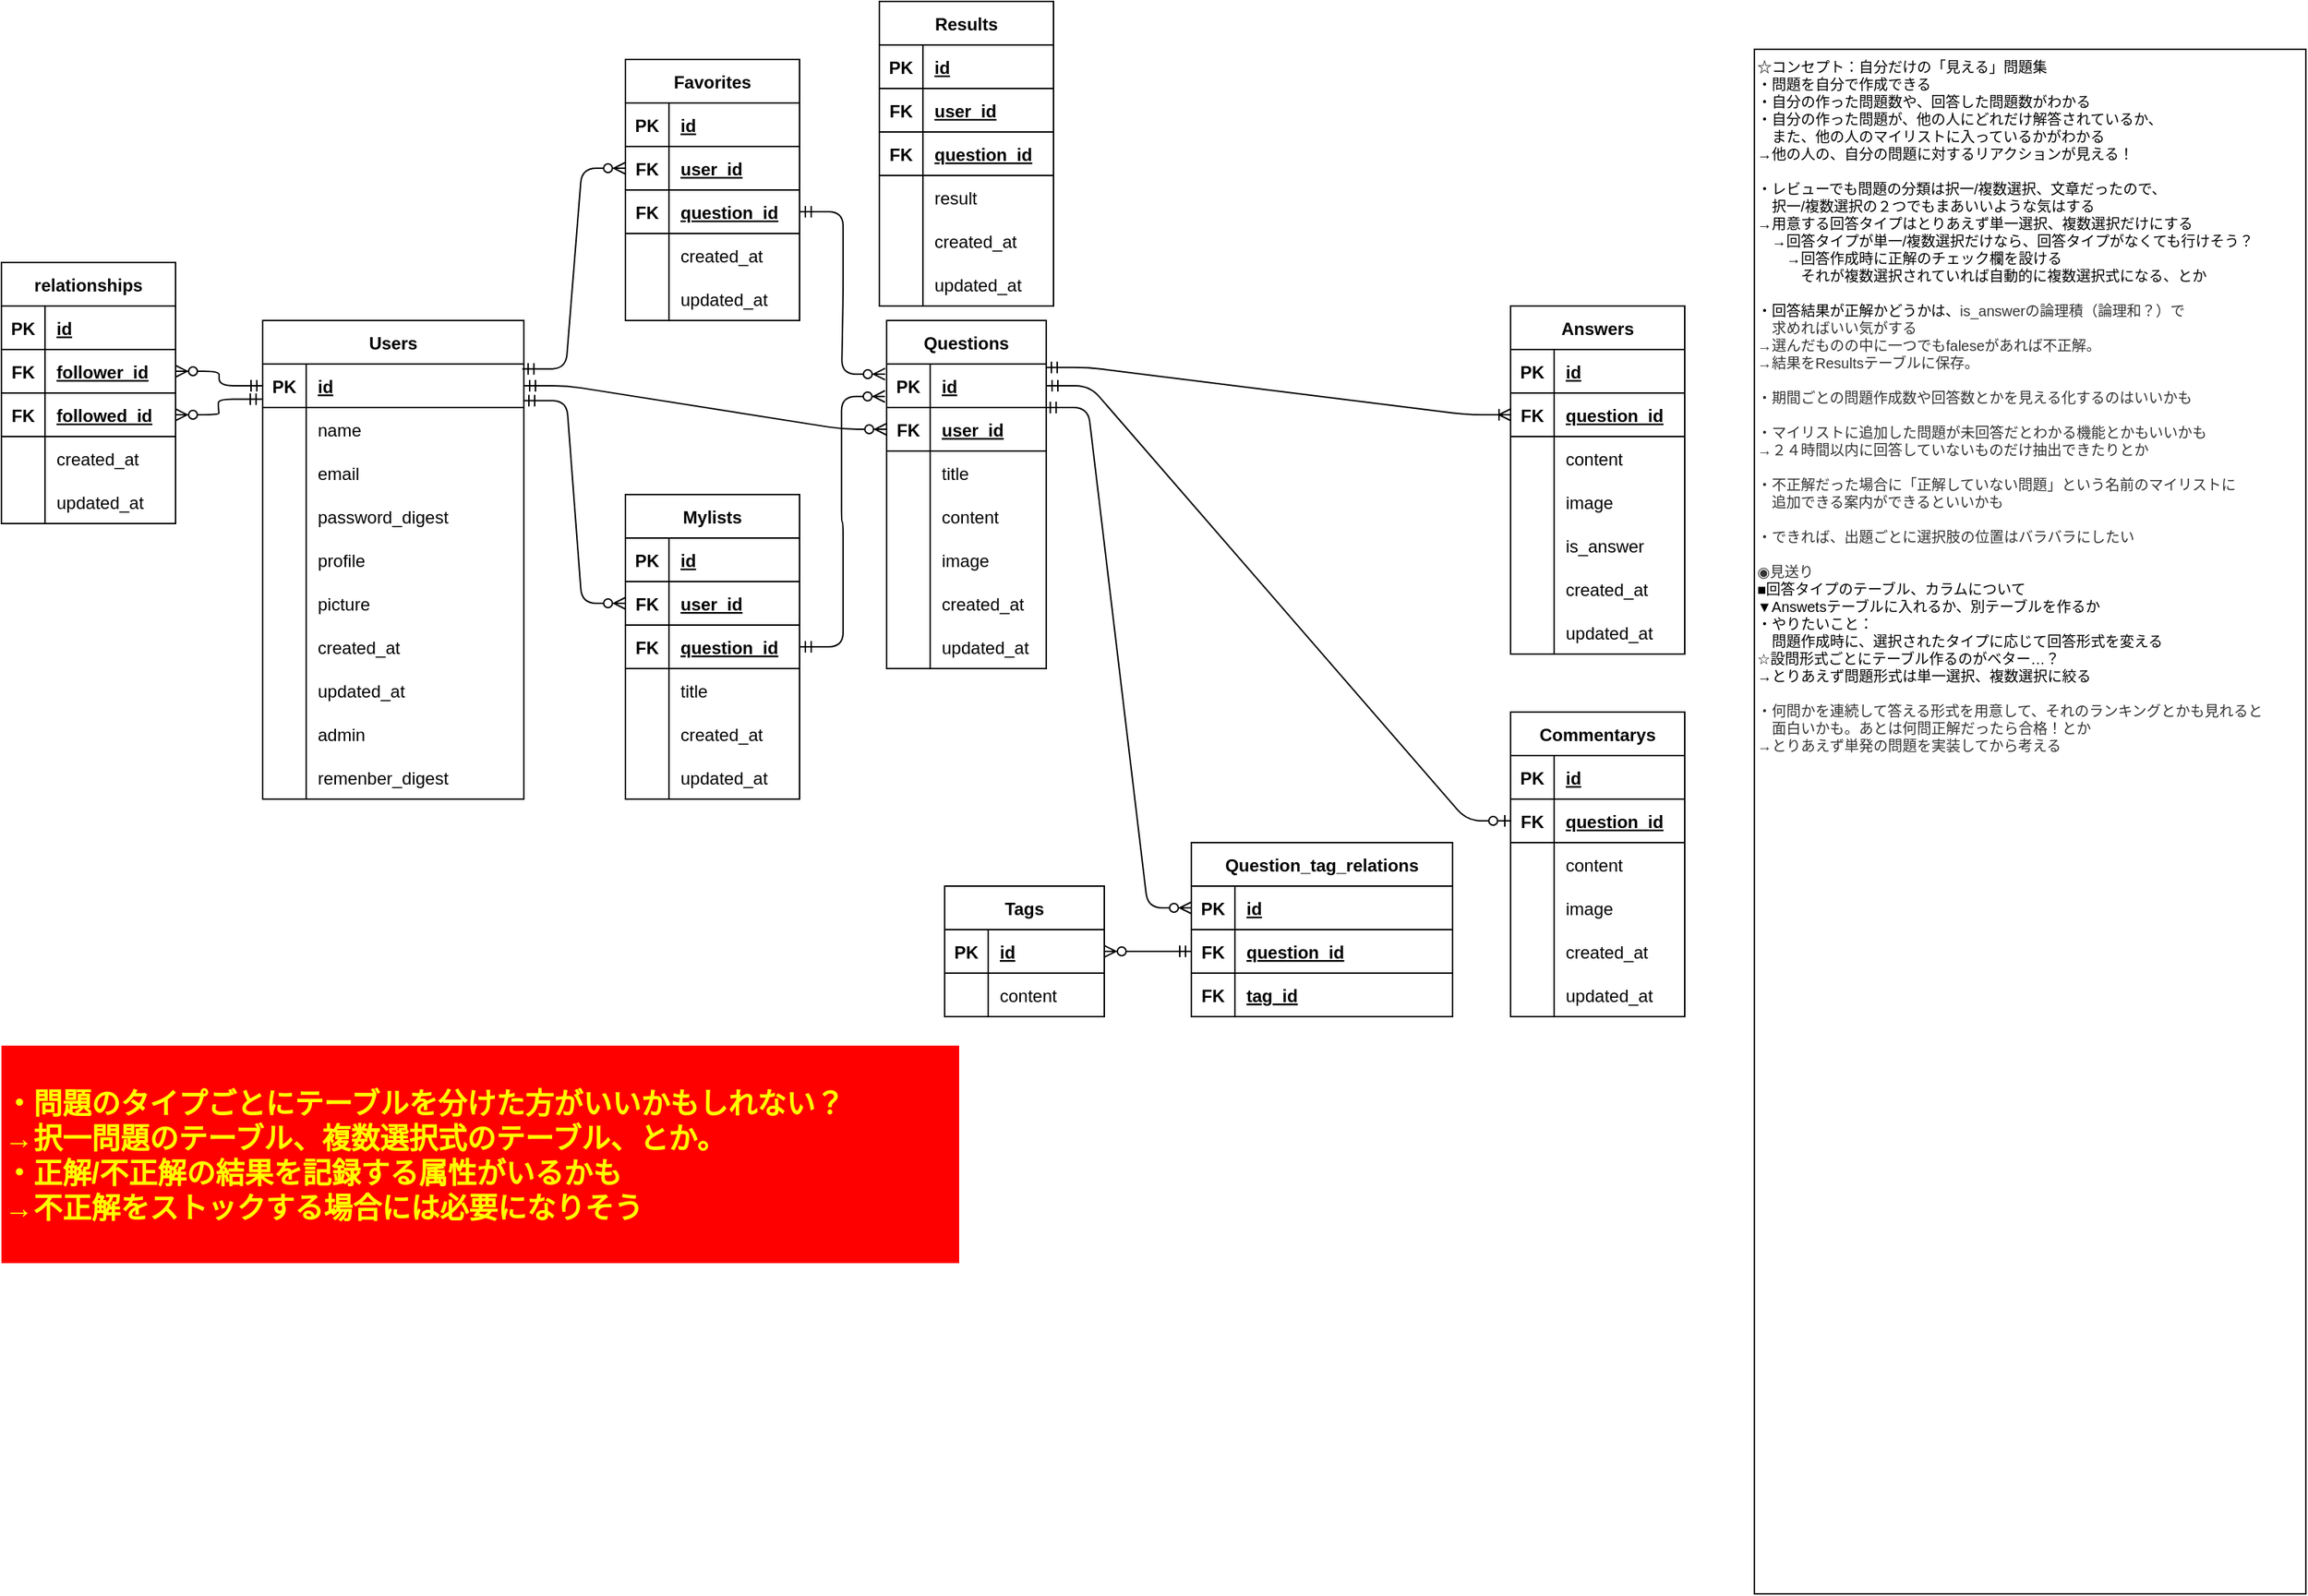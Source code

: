 <mxfile version="14.2.4" type="device"><diagram id="djXFVqB0kr7m06q6iOj5" name="ページ1"><mxGraphModel dx="2155" dy="1185" grid="0" gridSize="10" guides="1" tooltips="1" connect="1" arrows="1" fold="1" page="1" pageScale="1" pageWidth="1654" pageHeight="1169" math="0" shadow="0"><root><mxCell id="0"/><mxCell id="1" parent="0"/><mxCell id="Aizh3IcA27wRzhB5szTt-1" value="Users" style="shape=table;startSize=30;container=1;collapsible=1;childLayout=tableLayout;fixedRows=1;rowLines=0;fontStyle=1;align=center;resizeLast=1;" parent="1" vertex="1"><mxGeometry x="220" y="220" width="180" height="330" as="geometry"/></mxCell><mxCell id="Aizh3IcA27wRzhB5szTt-2" value="" style="shape=partialRectangle;collapsible=0;dropTarget=0;pointerEvents=0;fillColor=none;top=0;left=0;bottom=1;right=0;points=[[0,0.5],[1,0.5]];portConstraint=eastwest;" parent="Aizh3IcA27wRzhB5szTt-1" vertex="1"><mxGeometry y="30" width="180" height="30" as="geometry"/></mxCell><mxCell id="Aizh3IcA27wRzhB5szTt-3" value="PK" style="shape=partialRectangle;connectable=0;fillColor=none;top=0;left=0;bottom=0;right=0;fontStyle=1;overflow=hidden;" parent="Aizh3IcA27wRzhB5szTt-2" vertex="1"><mxGeometry width="30" height="30" as="geometry"/></mxCell><mxCell id="Aizh3IcA27wRzhB5szTt-4" value="id" style="shape=partialRectangle;connectable=0;fillColor=none;top=0;left=0;bottom=0;right=0;align=left;spacingLeft=6;fontStyle=5;overflow=hidden;" parent="Aizh3IcA27wRzhB5szTt-2" vertex="1"><mxGeometry x="30" width="150" height="30" as="geometry"/></mxCell><mxCell id="Aizh3IcA27wRzhB5szTt-5" value="" style="shape=partialRectangle;collapsible=0;dropTarget=0;pointerEvents=0;fillColor=none;top=0;left=0;bottom=0;right=0;points=[[0,0.5],[1,0.5]];portConstraint=eastwest;" parent="Aizh3IcA27wRzhB5szTt-1" vertex="1"><mxGeometry y="60" width="180" height="30" as="geometry"/></mxCell><mxCell id="Aizh3IcA27wRzhB5szTt-6" value="" style="shape=partialRectangle;connectable=0;fillColor=none;top=0;left=0;bottom=0;right=0;editable=1;overflow=hidden;" parent="Aizh3IcA27wRzhB5szTt-5" vertex="1"><mxGeometry width="30" height="30" as="geometry"/></mxCell><mxCell id="Aizh3IcA27wRzhB5szTt-7" value="name" style="shape=partialRectangle;connectable=0;fillColor=none;top=0;left=0;bottom=0;right=0;align=left;spacingLeft=6;overflow=hidden;" parent="Aizh3IcA27wRzhB5szTt-5" vertex="1"><mxGeometry x="30" width="150" height="30" as="geometry"/></mxCell><mxCell id="Aizh3IcA27wRzhB5szTt-8" value="" style="shape=partialRectangle;collapsible=0;dropTarget=0;pointerEvents=0;fillColor=none;top=0;left=0;bottom=0;right=0;points=[[0,0.5],[1,0.5]];portConstraint=eastwest;" parent="Aizh3IcA27wRzhB5szTt-1" vertex="1"><mxGeometry y="90" width="180" height="30" as="geometry"/></mxCell><mxCell id="Aizh3IcA27wRzhB5szTt-9" value="" style="shape=partialRectangle;connectable=0;fillColor=none;top=0;left=0;bottom=0;right=0;editable=1;overflow=hidden;" parent="Aizh3IcA27wRzhB5szTt-8" vertex="1"><mxGeometry width="30" height="30" as="geometry"/></mxCell><mxCell id="Aizh3IcA27wRzhB5szTt-10" value="email" style="shape=partialRectangle;connectable=0;fillColor=none;top=0;left=0;bottom=0;right=0;align=left;spacingLeft=6;overflow=hidden;" parent="Aizh3IcA27wRzhB5szTt-8" vertex="1"><mxGeometry x="30" width="150" height="30" as="geometry"/></mxCell><mxCell id="Aizh3IcA27wRzhB5szTt-11" value="" style="shape=partialRectangle;collapsible=0;dropTarget=0;pointerEvents=0;fillColor=none;top=0;left=0;bottom=0;right=0;points=[[0,0.5],[1,0.5]];portConstraint=eastwest;" parent="Aizh3IcA27wRzhB5szTt-1" vertex="1"><mxGeometry y="120" width="180" height="30" as="geometry"/></mxCell><mxCell id="Aizh3IcA27wRzhB5szTt-12" value="" style="shape=partialRectangle;connectable=0;fillColor=none;top=0;left=0;bottom=0;right=0;editable=1;overflow=hidden;" parent="Aizh3IcA27wRzhB5szTt-11" vertex="1"><mxGeometry width="30" height="30" as="geometry"/></mxCell><mxCell id="Aizh3IcA27wRzhB5szTt-13" value="password_digest" style="shape=partialRectangle;connectable=0;fillColor=none;top=0;left=0;bottom=0;right=0;align=left;spacingLeft=6;overflow=hidden;" parent="Aizh3IcA27wRzhB5szTt-11" vertex="1"><mxGeometry x="30" width="150" height="30" as="geometry"/></mxCell><mxCell id="Aizh3IcA27wRzhB5szTt-17" value="" style="shape=partialRectangle;collapsible=0;dropTarget=0;pointerEvents=0;fillColor=none;top=0;left=0;bottom=0;right=0;points=[[0,0.5],[1,0.5]];portConstraint=eastwest;" parent="Aizh3IcA27wRzhB5szTt-1" vertex="1"><mxGeometry y="150" width="180" height="30" as="geometry"/></mxCell><mxCell id="Aizh3IcA27wRzhB5szTt-18" value="" style="shape=partialRectangle;connectable=0;fillColor=none;top=0;left=0;bottom=0;right=0;editable=1;overflow=hidden;" parent="Aizh3IcA27wRzhB5szTt-17" vertex="1"><mxGeometry width="30" height="30" as="geometry"/></mxCell><mxCell id="Aizh3IcA27wRzhB5szTt-19" value="profile" style="shape=partialRectangle;connectable=0;fillColor=none;top=0;left=0;bottom=0;right=0;align=left;spacingLeft=6;overflow=hidden;" parent="Aizh3IcA27wRzhB5szTt-17" vertex="1"><mxGeometry x="30" width="150" height="30" as="geometry"/></mxCell><mxCell id="Aizh3IcA27wRzhB5szTt-20" value="" style="shape=partialRectangle;collapsible=0;dropTarget=0;pointerEvents=0;fillColor=none;top=0;left=0;bottom=0;right=0;points=[[0,0.5],[1,0.5]];portConstraint=eastwest;" parent="Aizh3IcA27wRzhB5szTt-1" vertex="1"><mxGeometry y="180" width="180" height="30" as="geometry"/></mxCell><mxCell id="Aizh3IcA27wRzhB5szTt-21" value="" style="shape=partialRectangle;connectable=0;fillColor=none;top=0;left=0;bottom=0;right=0;editable=1;overflow=hidden;" parent="Aizh3IcA27wRzhB5szTt-20" vertex="1"><mxGeometry width="30" height="30" as="geometry"/></mxCell><mxCell id="Aizh3IcA27wRzhB5szTt-22" value="picture" style="shape=partialRectangle;connectable=0;fillColor=none;top=0;left=0;bottom=0;right=0;align=left;spacingLeft=6;overflow=hidden;" parent="Aizh3IcA27wRzhB5szTt-20" vertex="1"><mxGeometry x="30" width="150" height="30" as="geometry"/></mxCell><mxCell id="Aizh3IcA27wRzhB5szTt-23" value="" style="shape=partialRectangle;collapsible=0;dropTarget=0;pointerEvents=0;fillColor=none;top=0;left=0;bottom=0;right=0;points=[[0,0.5],[1,0.5]];portConstraint=eastwest;" parent="Aizh3IcA27wRzhB5szTt-1" vertex="1"><mxGeometry y="210" width="180" height="30" as="geometry"/></mxCell><mxCell id="Aizh3IcA27wRzhB5szTt-24" value="" style="shape=partialRectangle;connectable=0;fillColor=none;top=0;left=0;bottom=0;right=0;editable=1;overflow=hidden;" parent="Aizh3IcA27wRzhB5szTt-23" vertex="1"><mxGeometry width="30" height="30" as="geometry"/></mxCell><mxCell id="Aizh3IcA27wRzhB5szTt-25" value="created_at" style="shape=partialRectangle;connectable=0;fillColor=none;top=0;left=0;bottom=0;right=0;align=left;spacingLeft=6;overflow=hidden;" parent="Aizh3IcA27wRzhB5szTt-23" vertex="1"><mxGeometry x="30" width="150" height="30" as="geometry"/></mxCell><mxCell id="Aizh3IcA27wRzhB5szTt-26" value="" style="shape=partialRectangle;collapsible=0;dropTarget=0;pointerEvents=0;fillColor=none;top=0;left=0;bottom=0;right=0;points=[[0,0.5],[1,0.5]];portConstraint=eastwest;" parent="Aizh3IcA27wRzhB5szTt-1" vertex="1"><mxGeometry y="240" width="180" height="30" as="geometry"/></mxCell><mxCell id="Aizh3IcA27wRzhB5szTt-27" value="" style="shape=partialRectangle;connectable=0;fillColor=none;top=0;left=0;bottom=0;right=0;editable=1;overflow=hidden;" parent="Aizh3IcA27wRzhB5szTt-26" vertex="1"><mxGeometry width="30" height="30" as="geometry"/></mxCell><mxCell id="Aizh3IcA27wRzhB5szTt-28" value="updated_at" style="shape=partialRectangle;connectable=0;fillColor=none;top=0;left=0;bottom=0;right=0;align=left;spacingLeft=6;overflow=hidden;" parent="Aizh3IcA27wRzhB5szTt-26" vertex="1"><mxGeometry x="30" width="150" height="30" as="geometry"/></mxCell><mxCell id="Aizh3IcA27wRzhB5szTt-283" value="" style="shape=partialRectangle;collapsible=0;dropTarget=0;pointerEvents=0;fillColor=none;top=0;left=0;bottom=0;right=0;points=[[0,0.5],[1,0.5]];portConstraint=eastwest;" parent="Aizh3IcA27wRzhB5szTt-1" vertex="1"><mxGeometry y="270" width="180" height="30" as="geometry"/></mxCell><mxCell id="Aizh3IcA27wRzhB5szTt-284" value="" style="shape=partialRectangle;connectable=0;fillColor=none;top=0;left=0;bottom=0;right=0;editable=1;overflow=hidden;" parent="Aizh3IcA27wRzhB5szTt-283" vertex="1"><mxGeometry width="30" height="30" as="geometry"/></mxCell><mxCell id="Aizh3IcA27wRzhB5szTt-285" value="admin" style="shape=partialRectangle;connectable=0;fillColor=none;top=0;left=0;bottom=0;right=0;align=left;spacingLeft=6;overflow=hidden;" parent="Aizh3IcA27wRzhB5szTt-283" vertex="1"><mxGeometry x="30" width="150" height="30" as="geometry"/></mxCell><mxCell id="Aizh3IcA27wRzhB5szTt-286" value="" style="shape=partialRectangle;collapsible=0;dropTarget=0;pointerEvents=0;fillColor=none;top=0;left=0;bottom=0;right=0;points=[[0,0.5],[1,0.5]];portConstraint=eastwest;" parent="Aizh3IcA27wRzhB5szTt-1" vertex="1"><mxGeometry y="300" width="180" height="30" as="geometry"/></mxCell><mxCell id="Aizh3IcA27wRzhB5szTt-287" value="" style="shape=partialRectangle;connectable=0;fillColor=none;top=0;left=0;bottom=0;right=0;editable=1;overflow=hidden;" parent="Aizh3IcA27wRzhB5szTt-286" vertex="1"><mxGeometry width="30" height="30" as="geometry"/></mxCell><mxCell id="Aizh3IcA27wRzhB5szTt-288" value="remenber_digest" style="shape=partialRectangle;connectable=0;fillColor=none;top=0;left=0;bottom=0;right=0;align=left;spacingLeft=6;overflow=hidden;" parent="Aizh3IcA27wRzhB5szTt-286" vertex="1"><mxGeometry x="30" width="150" height="30" as="geometry"/></mxCell><mxCell id="Aizh3IcA27wRzhB5szTt-29" value="Questions" style="shape=table;startSize=30;container=1;collapsible=1;childLayout=tableLayout;fixedRows=1;rowLines=0;fontStyle=1;align=center;resizeLast=1;" parent="1" vertex="1"><mxGeometry x="650" y="220" width="110" height="240" as="geometry"/></mxCell><mxCell id="Aizh3IcA27wRzhB5szTt-30" value="" style="shape=partialRectangle;collapsible=0;dropTarget=0;pointerEvents=0;fillColor=none;top=0;left=0;bottom=1;right=0;points=[[0,0.5],[1,0.5]];portConstraint=eastwest;" parent="Aizh3IcA27wRzhB5szTt-29" vertex="1"><mxGeometry y="30" width="110" height="30" as="geometry"/></mxCell><mxCell id="Aizh3IcA27wRzhB5szTt-31" value="PK" style="shape=partialRectangle;connectable=0;fillColor=none;top=0;left=0;bottom=0;right=0;fontStyle=1;overflow=hidden;" parent="Aizh3IcA27wRzhB5szTt-30" vertex="1"><mxGeometry width="30" height="30" as="geometry"/></mxCell><mxCell id="Aizh3IcA27wRzhB5szTt-32" value="id" style="shape=partialRectangle;connectable=0;fillColor=none;top=0;left=0;bottom=0;right=0;align=left;spacingLeft=6;fontStyle=5;overflow=hidden;" parent="Aizh3IcA27wRzhB5szTt-30" vertex="1"><mxGeometry x="30" width="80" height="30" as="geometry"/></mxCell><mxCell id="Aizh3IcA27wRzhB5szTt-60" value="" style="shape=partialRectangle;collapsible=0;dropTarget=0;pointerEvents=0;fillColor=none;top=0;left=0;bottom=1;right=0;points=[[0,0.5],[1,0.5]];portConstraint=eastwest;" parent="Aizh3IcA27wRzhB5szTt-29" vertex="1"><mxGeometry y="60" width="110" height="30" as="geometry"/></mxCell><mxCell id="Aizh3IcA27wRzhB5szTt-61" value="FK" style="shape=partialRectangle;connectable=0;fillColor=none;top=0;left=0;bottom=0;right=0;fontStyle=1;overflow=hidden;" parent="Aizh3IcA27wRzhB5szTt-60" vertex="1"><mxGeometry width="30" height="30" as="geometry"/></mxCell><mxCell id="Aizh3IcA27wRzhB5szTt-62" value="user_id" style="shape=partialRectangle;connectable=0;fillColor=none;top=0;left=0;bottom=0;right=0;align=left;spacingLeft=6;fontStyle=5;overflow=hidden;" parent="Aizh3IcA27wRzhB5szTt-60" vertex="1"><mxGeometry x="30" width="80" height="30" as="geometry"/></mxCell><mxCell id="Aizh3IcA27wRzhB5szTt-33" value="" style="shape=partialRectangle;collapsible=0;dropTarget=0;pointerEvents=0;fillColor=none;top=0;left=0;bottom=0;right=0;points=[[0,0.5],[1,0.5]];portConstraint=eastwest;" parent="Aizh3IcA27wRzhB5szTt-29" vertex="1"><mxGeometry y="90" width="110" height="30" as="geometry"/></mxCell><mxCell id="Aizh3IcA27wRzhB5szTt-34" value="" style="shape=partialRectangle;connectable=0;fillColor=none;top=0;left=0;bottom=0;right=0;editable=1;overflow=hidden;" parent="Aizh3IcA27wRzhB5szTt-33" vertex="1"><mxGeometry width="30" height="30" as="geometry"/></mxCell><mxCell id="Aizh3IcA27wRzhB5szTt-35" value="title" style="shape=partialRectangle;connectable=0;fillColor=none;top=0;left=0;bottom=0;right=0;align=left;spacingLeft=6;overflow=hidden;" parent="Aizh3IcA27wRzhB5szTt-33" vertex="1"><mxGeometry x="30" width="80" height="30" as="geometry"/></mxCell><mxCell id="Aizh3IcA27wRzhB5szTt-39" value="" style="shape=partialRectangle;collapsible=0;dropTarget=0;pointerEvents=0;fillColor=none;top=0;left=0;bottom=0;right=0;points=[[0,0.5],[1,0.5]];portConstraint=eastwest;" parent="Aizh3IcA27wRzhB5szTt-29" vertex="1"><mxGeometry y="120" width="110" height="30" as="geometry"/></mxCell><mxCell id="Aizh3IcA27wRzhB5szTt-40" value="" style="shape=partialRectangle;connectable=0;fillColor=none;top=0;left=0;bottom=0;right=0;editable=1;overflow=hidden;" parent="Aizh3IcA27wRzhB5szTt-39" vertex="1"><mxGeometry width="30" height="30" as="geometry"/></mxCell><mxCell id="Aizh3IcA27wRzhB5szTt-41" value="content" style="shape=partialRectangle;connectable=0;fillColor=none;top=0;left=0;bottom=0;right=0;align=left;spacingLeft=6;overflow=hidden;" parent="Aizh3IcA27wRzhB5szTt-39" vertex="1"><mxGeometry x="30" width="80" height="30" as="geometry"/></mxCell><mxCell id="Aizh3IcA27wRzhB5szTt-48" value="" style="shape=partialRectangle;collapsible=0;dropTarget=0;pointerEvents=0;fillColor=none;top=0;left=0;bottom=0;right=0;points=[[0,0.5],[1,0.5]];portConstraint=eastwest;" parent="Aizh3IcA27wRzhB5szTt-29" vertex="1"><mxGeometry y="150" width="110" height="30" as="geometry"/></mxCell><mxCell id="Aizh3IcA27wRzhB5szTt-49" value="" style="shape=partialRectangle;connectable=0;fillColor=none;top=0;left=0;bottom=0;right=0;editable=1;overflow=hidden;" parent="Aizh3IcA27wRzhB5szTt-48" vertex="1"><mxGeometry width="30" height="30" as="geometry"/></mxCell><mxCell id="Aizh3IcA27wRzhB5szTt-50" value="image" style="shape=partialRectangle;connectable=0;fillColor=none;top=0;left=0;bottom=0;right=0;align=left;spacingLeft=6;overflow=hidden;" parent="Aizh3IcA27wRzhB5szTt-48" vertex="1"><mxGeometry x="30" width="80" height="30" as="geometry"/></mxCell><mxCell id="Aizh3IcA27wRzhB5szTt-51" value="" style="shape=partialRectangle;collapsible=0;dropTarget=0;pointerEvents=0;fillColor=none;top=0;left=0;bottom=0;right=0;points=[[0,0.5],[1,0.5]];portConstraint=eastwest;" parent="Aizh3IcA27wRzhB5szTt-29" vertex="1"><mxGeometry y="180" width="110" height="30" as="geometry"/></mxCell><mxCell id="Aizh3IcA27wRzhB5szTt-52" value="" style="shape=partialRectangle;connectable=0;fillColor=none;top=0;left=0;bottom=0;right=0;editable=1;overflow=hidden;" parent="Aizh3IcA27wRzhB5szTt-51" vertex="1"><mxGeometry width="30" height="30" as="geometry"/></mxCell><mxCell id="Aizh3IcA27wRzhB5szTt-53" value="created_at" style="shape=partialRectangle;connectable=0;fillColor=none;top=0;left=0;bottom=0;right=0;align=left;spacingLeft=6;overflow=hidden;" parent="Aizh3IcA27wRzhB5szTt-51" vertex="1"><mxGeometry x="30" width="80" height="30" as="geometry"/></mxCell><mxCell id="Aizh3IcA27wRzhB5szTt-54" value="" style="shape=partialRectangle;collapsible=0;dropTarget=0;pointerEvents=0;fillColor=none;top=0;left=0;bottom=0;right=0;points=[[0,0.5],[1,0.5]];portConstraint=eastwest;" parent="Aizh3IcA27wRzhB5szTt-29" vertex="1"><mxGeometry y="210" width="110" height="30" as="geometry"/></mxCell><mxCell id="Aizh3IcA27wRzhB5szTt-55" value="" style="shape=partialRectangle;connectable=0;fillColor=none;top=0;left=0;bottom=0;right=0;editable=1;overflow=hidden;" parent="Aizh3IcA27wRzhB5szTt-54" vertex="1"><mxGeometry width="30" height="30" as="geometry"/></mxCell><mxCell id="Aizh3IcA27wRzhB5szTt-56" value="updated_at" style="shape=partialRectangle;connectable=0;fillColor=none;top=0;left=0;bottom=0;right=0;align=left;spacingLeft=6;overflow=hidden;" parent="Aizh3IcA27wRzhB5szTt-54" vertex="1"><mxGeometry x="30" width="80" height="30" as="geometry"/></mxCell><mxCell id="Aizh3IcA27wRzhB5szTt-63" value="Answers" style="shape=table;startSize=30;container=1;collapsible=1;childLayout=tableLayout;fixedRows=1;rowLines=0;fontStyle=1;align=center;resizeLast=1;" parent="1" vertex="1"><mxGeometry x="1080" y="210" width="120" height="240" as="geometry"/></mxCell><mxCell id="Aizh3IcA27wRzhB5szTt-64" value="" style="shape=partialRectangle;collapsible=0;dropTarget=0;pointerEvents=0;fillColor=none;top=0;left=0;bottom=1;right=0;points=[[0,0.5],[1,0.5]];portConstraint=eastwest;" parent="Aizh3IcA27wRzhB5szTt-63" vertex="1"><mxGeometry y="30" width="120" height="30" as="geometry"/></mxCell><mxCell id="Aizh3IcA27wRzhB5szTt-65" value="PK" style="shape=partialRectangle;connectable=0;fillColor=none;top=0;left=0;bottom=0;right=0;fontStyle=1;overflow=hidden;" parent="Aizh3IcA27wRzhB5szTt-64" vertex="1"><mxGeometry width="30" height="30" as="geometry"/></mxCell><mxCell id="Aizh3IcA27wRzhB5szTt-66" value="id" style="shape=partialRectangle;connectable=0;fillColor=none;top=0;left=0;bottom=0;right=0;align=left;spacingLeft=6;fontStyle=5;overflow=hidden;" parent="Aizh3IcA27wRzhB5szTt-64" vertex="1"><mxGeometry x="30" width="90" height="30" as="geometry"/></mxCell><mxCell id="Aizh3IcA27wRzhB5szTt-91" value="" style="shape=partialRectangle;collapsible=0;dropTarget=0;pointerEvents=0;fillColor=none;top=0;left=0;bottom=1;right=0;points=[[0,0.5],[1,0.5]];portConstraint=eastwest;" parent="Aizh3IcA27wRzhB5szTt-63" vertex="1"><mxGeometry y="60" width="120" height="30" as="geometry"/></mxCell><mxCell id="Aizh3IcA27wRzhB5szTt-92" value="FK" style="shape=partialRectangle;connectable=0;fillColor=none;top=0;left=0;bottom=0;right=0;fontStyle=1;overflow=hidden;" parent="Aizh3IcA27wRzhB5szTt-91" vertex="1"><mxGeometry width="30" height="30" as="geometry"/></mxCell><mxCell id="Aizh3IcA27wRzhB5szTt-93" value="question_id" style="shape=partialRectangle;connectable=0;fillColor=none;top=0;left=0;bottom=0;right=0;align=left;spacingLeft=6;fontStyle=5;overflow=hidden;" parent="Aizh3IcA27wRzhB5szTt-91" vertex="1"><mxGeometry x="30" width="90" height="30" as="geometry"/></mxCell><mxCell id="Aizh3IcA27wRzhB5szTt-76" value="" style="shape=partialRectangle;collapsible=0;dropTarget=0;pointerEvents=0;fillColor=none;top=0;left=0;bottom=0;right=0;points=[[0,0.5],[1,0.5]];portConstraint=eastwest;" parent="Aizh3IcA27wRzhB5szTt-63" vertex="1"><mxGeometry y="90" width="120" height="30" as="geometry"/></mxCell><mxCell id="Aizh3IcA27wRzhB5szTt-77" value="" style="shape=partialRectangle;connectable=0;fillColor=none;top=0;left=0;bottom=0;right=0;editable=1;overflow=hidden;" parent="Aizh3IcA27wRzhB5szTt-76" vertex="1"><mxGeometry width="30" height="30" as="geometry"/></mxCell><mxCell id="Aizh3IcA27wRzhB5szTt-78" value="content" style="shape=partialRectangle;connectable=0;fillColor=none;top=0;left=0;bottom=0;right=0;align=left;spacingLeft=6;overflow=hidden;" parent="Aizh3IcA27wRzhB5szTt-76" vertex="1"><mxGeometry x="30" width="90" height="30" as="geometry"/></mxCell><mxCell id="Aizh3IcA27wRzhB5szTt-79" value="" style="shape=partialRectangle;collapsible=0;dropTarget=0;pointerEvents=0;fillColor=none;top=0;left=0;bottom=0;right=0;points=[[0,0.5],[1,0.5]];portConstraint=eastwest;" parent="Aizh3IcA27wRzhB5szTt-63" vertex="1"><mxGeometry y="120" width="120" height="30" as="geometry"/></mxCell><mxCell id="Aizh3IcA27wRzhB5szTt-80" value="" style="shape=partialRectangle;connectable=0;fillColor=none;top=0;left=0;bottom=0;right=0;editable=1;overflow=hidden;" parent="Aizh3IcA27wRzhB5szTt-79" vertex="1"><mxGeometry width="30" height="30" as="geometry"/></mxCell><mxCell id="Aizh3IcA27wRzhB5szTt-81" value="image" style="shape=partialRectangle;connectable=0;fillColor=none;top=0;left=0;bottom=0;right=0;align=left;spacingLeft=6;overflow=hidden;" parent="Aizh3IcA27wRzhB5szTt-79" vertex="1"><mxGeometry x="30" width="90" height="30" as="geometry"/></mxCell><mxCell id="Aizh3IcA27wRzhB5szTt-202" value="" style="shape=partialRectangle;collapsible=0;dropTarget=0;pointerEvents=0;fillColor=none;top=0;left=0;bottom=0;right=0;points=[[0,0.5],[1,0.5]];portConstraint=eastwest;" parent="Aizh3IcA27wRzhB5szTt-63" vertex="1"><mxGeometry y="150" width="120" height="30" as="geometry"/></mxCell><mxCell id="Aizh3IcA27wRzhB5szTt-203" value="" style="shape=partialRectangle;connectable=0;fillColor=none;top=0;left=0;bottom=0;right=0;editable=1;overflow=hidden;" parent="Aizh3IcA27wRzhB5szTt-202" vertex="1"><mxGeometry width="30" height="30" as="geometry"/></mxCell><mxCell id="Aizh3IcA27wRzhB5szTt-204" value="is_answer" style="shape=partialRectangle;connectable=0;fillColor=none;top=0;left=0;bottom=0;right=0;align=left;spacingLeft=6;overflow=hidden;" parent="Aizh3IcA27wRzhB5szTt-202" vertex="1"><mxGeometry x="30" width="90" height="30" as="geometry"/></mxCell><mxCell id="Aizh3IcA27wRzhB5szTt-82" value="" style="shape=partialRectangle;collapsible=0;dropTarget=0;pointerEvents=0;fillColor=none;top=0;left=0;bottom=0;right=0;points=[[0,0.5],[1,0.5]];portConstraint=eastwest;" parent="Aizh3IcA27wRzhB5szTt-63" vertex="1"><mxGeometry y="180" width="120" height="30" as="geometry"/></mxCell><mxCell id="Aizh3IcA27wRzhB5szTt-83" value="" style="shape=partialRectangle;connectable=0;fillColor=none;top=0;left=0;bottom=0;right=0;editable=1;overflow=hidden;" parent="Aizh3IcA27wRzhB5szTt-82" vertex="1"><mxGeometry width="30" height="30" as="geometry"/></mxCell><mxCell id="Aizh3IcA27wRzhB5szTt-84" value="created_at" style="shape=partialRectangle;connectable=0;fillColor=none;top=0;left=0;bottom=0;right=0;align=left;spacingLeft=6;overflow=hidden;" parent="Aizh3IcA27wRzhB5szTt-82" vertex="1"><mxGeometry x="30" width="90" height="30" as="geometry"/></mxCell><mxCell id="Aizh3IcA27wRzhB5szTt-85" value="" style="shape=partialRectangle;collapsible=0;dropTarget=0;pointerEvents=0;fillColor=none;top=0;left=0;bottom=0;right=0;points=[[0,0.5],[1,0.5]];portConstraint=eastwest;" parent="Aizh3IcA27wRzhB5szTt-63" vertex="1"><mxGeometry y="210" width="120" height="30" as="geometry"/></mxCell><mxCell id="Aizh3IcA27wRzhB5szTt-86" value="" style="shape=partialRectangle;connectable=0;fillColor=none;top=0;left=0;bottom=0;right=0;editable=1;overflow=hidden;" parent="Aizh3IcA27wRzhB5szTt-85" vertex="1"><mxGeometry width="30" height="30" as="geometry"/></mxCell><mxCell id="Aizh3IcA27wRzhB5szTt-87" value="updated_at" style="shape=partialRectangle;connectable=0;fillColor=none;top=0;left=0;bottom=0;right=0;align=left;spacingLeft=6;overflow=hidden;" parent="Aizh3IcA27wRzhB5szTt-85" vertex="1"><mxGeometry x="30" width="90" height="30" as="geometry"/></mxCell><mxCell id="Aizh3IcA27wRzhB5szTt-94" value="Commentarys" style="shape=table;startSize=30;container=1;collapsible=1;childLayout=tableLayout;fixedRows=1;rowLines=0;fontStyle=1;align=center;resizeLast=1;" parent="1" vertex="1"><mxGeometry x="1080" y="490" width="120" height="210" as="geometry"/></mxCell><mxCell id="Aizh3IcA27wRzhB5szTt-95" value="" style="shape=partialRectangle;collapsible=0;dropTarget=0;pointerEvents=0;fillColor=none;top=0;left=0;bottom=1;right=0;points=[[0,0.5],[1,0.5]];portConstraint=eastwest;" parent="Aizh3IcA27wRzhB5szTt-94" vertex="1"><mxGeometry y="30" width="120" height="30" as="geometry"/></mxCell><mxCell id="Aizh3IcA27wRzhB5szTt-96" value="PK" style="shape=partialRectangle;connectable=0;fillColor=none;top=0;left=0;bottom=0;right=0;fontStyle=1;overflow=hidden;" parent="Aizh3IcA27wRzhB5szTt-95" vertex="1"><mxGeometry width="30" height="30" as="geometry"/></mxCell><mxCell id="Aizh3IcA27wRzhB5szTt-97" value="id" style="shape=partialRectangle;connectable=0;fillColor=none;top=0;left=0;bottom=0;right=0;align=left;spacingLeft=6;fontStyle=5;overflow=hidden;" parent="Aizh3IcA27wRzhB5szTt-95" vertex="1"><mxGeometry x="30" width="90" height="30" as="geometry"/></mxCell><mxCell id="Aizh3IcA27wRzhB5szTt-101" value="" style="shape=partialRectangle;collapsible=0;dropTarget=0;pointerEvents=0;fillColor=none;top=0;left=0;bottom=1;right=0;points=[[0,0.5],[1,0.5]];portConstraint=eastwest;" parent="Aizh3IcA27wRzhB5szTt-94" vertex="1"><mxGeometry y="60" width="120" height="30" as="geometry"/></mxCell><mxCell id="Aizh3IcA27wRzhB5szTt-102" value="FK" style="shape=partialRectangle;connectable=0;fillColor=none;top=0;left=0;bottom=0;right=0;fontStyle=1;overflow=hidden;" parent="Aizh3IcA27wRzhB5szTt-101" vertex="1"><mxGeometry width="30" height="30" as="geometry"/></mxCell><mxCell id="Aizh3IcA27wRzhB5szTt-103" value="question_id" style="shape=partialRectangle;connectable=0;fillColor=none;top=0;left=0;bottom=0;right=0;align=left;spacingLeft=6;fontStyle=5;overflow=hidden;" parent="Aizh3IcA27wRzhB5szTt-101" vertex="1"><mxGeometry x="30" width="90" height="30" as="geometry"/></mxCell><mxCell id="Aizh3IcA27wRzhB5szTt-104" value="" style="shape=partialRectangle;collapsible=0;dropTarget=0;pointerEvents=0;fillColor=none;top=0;left=0;bottom=0;right=0;points=[[0,0.5],[1,0.5]];portConstraint=eastwest;" parent="Aizh3IcA27wRzhB5szTt-94" vertex="1"><mxGeometry y="90" width="120" height="30" as="geometry"/></mxCell><mxCell id="Aizh3IcA27wRzhB5szTt-105" value="" style="shape=partialRectangle;connectable=0;fillColor=none;top=0;left=0;bottom=0;right=0;editable=1;overflow=hidden;" parent="Aizh3IcA27wRzhB5szTt-104" vertex="1"><mxGeometry width="30" height="30" as="geometry"/></mxCell><mxCell id="Aizh3IcA27wRzhB5szTt-106" value="content" style="shape=partialRectangle;connectable=0;fillColor=none;top=0;left=0;bottom=0;right=0;align=left;spacingLeft=6;overflow=hidden;" parent="Aizh3IcA27wRzhB5szTt-104" vertex="1"><mxGeometry x="30" width="90" height="30" as="geometry"/></mxCell><mxCell id="Aizh3IcA27wRzhB5szTt-107" value="" style="shape=partialRectangle;collapsible=0;dropTarget=0;pointerEvents=0;fillColor=none;top=0;left=0;bottom=0;right=0;points=[[0,0.5],[1,0.5]];portConstraint=eastwest;" parent="Aizh3IcA27wRzhB5szTt-94" vertex="1"><mxGeometry y="120" width="120" height="30" as="geometry"/></mxCell><mxCell id="Aizh3IcA27wRzhB5szTt-108" value="" style="shape=partialRectangle;connectable=0;fillColor=none;top=0;left=0;bottom=0;right=0;editable=1;overflow=hidden;" parent="Aizh3IcA27wRzhB5szTt-107" vertex="1"><mxGeometry width="30" height="30" as="geometry"/></mxCell><mxCell id="Aizh3IcA27wRzhB5szTt-109" value="image" style="shape=partialRectangle;connectable=0;fillColor=none;top=0;left=0;bottom=0;right=0;align=left;spacingLeft=6;overflow=hidden;" parent="Aizh3IcA27wRzhB5szTt-107" vertex="1"><mxGeometry x="30" width="90" height="30" as="geometry"/></mxCell><mxCell id="Aizh3IcA27wRzhB5szTt-110" value="" style="shape=partialRectangle;collapsible=0;dropTarget=0;pointerEvents=0;fillColor=none;top=0;left=0;bottom=0;right=0;points=[[0,0.5],[1,0.5]];portConstraint=eastwest;" parent="Aizh3IcA27wRzhB5szTt-94" vertex="1"><mxGeometry y="150" width="120" height="30" as="geometry"/></mxCell><mxCell id="Aizh3IcA27wRzhB5szTt-111" value="" style="shape=partialRectangle;connectable=0;fillColor=none;top=0;left=0;bottom=0;right=0;editable=1;overflow=hidden;" parent="Aizh3IcA27wRzhB5szTt-110" vertex="1"><mxGeometry width="30" height="30" as="geometry"/></mxCell><mxCell id="Aizh3IcA27wRzhB5szTt-112" value="created_at" style="shape=partialRectangle;connectable=0;fillColor=none;top=0;left=0;bottom=0;right=0;align=left;spacingLeft=6;overflow=hidden;" parent="Aizh3IcA27wRzhB5szTt-110" vertex="1"><mxGeometry x="30" width="90" height="30" as="geometry"/></mxCell><mxCell id="Aizh3IcA27wRzhB5szTt-113" value="" style="shape=partialRectangle;collapsible=0;dropTarget=0;pointerEvents=0;fillColor=none;top=0;left=0;bottom=0;right=0;points=[[0,0.5],[1,0.5]];portConstraint=eastwest;" parent="Aizh3IcA27wRzhB5szTt-94" vertex="1"><mxGeometry y="180" width="120" height="30" as="geometry"/></mxCell><mxCell id="Aizh3IcA27wRzhB5szTt-114" value="" style="shape=partialRectangle;connectable=0;fillColor=none;top=0;left=0;bottom=0;right=0;editable=1;overflow=hidden;" parent="Aizh3IcA27wRzhB5szTt-113" vertex="1"><mxGeometry width="30" height="30" as="geometry"/></mxCell><mxCell id="Aizh3IcA27wRzhB5szTt-115" value="updated_at" style="shape=partialRectangle;connectable=0;fillColor=none;top=0;left=0;bottom=0;right=0;align=left;spacingLeft=6;overflow=hidden;" parent="Aizh3IcA27wRzhB5szTt-113" vertex="1"><mxGeometry x="30" width="90" height="30" as="geometry"/></mxCell><mxCell id="Aizh3IcA27wRzhB5szTt-116" value="Mylists" style="shape=table;startSize=30;container=1;collapsible=1;childLayout=tableLayout;fixedRows=1;rowLines=0;fontStyle=1;align=center;resizeLast=1;" parent="1" vertex="1"><mxGeometry x="470" y="340" width="120" height="210" as="geometry"/></mxCell><mxCell id="Aizh3IcA27wRzhB5szTt-117" value="" style="shape=partialRectangle;collapsible=0;dropTarget=0;pointerEvents=0;fillColor=none;top=0;left=0;bottom=1;right=0;points=[[0,0.5],[1,0.5]];portConstraint=eastwest;" parent="Aizh3IcA27wRzhB5szTt-116" vertex="1"><mxGeometry y="30" width="120" height="30" as="geometry"/></mxCell><mxCell id="Aizh3IcA27wRzhB5szTt-118" value="PK" style="shape=partialRectangle;connectable=0;fillColor=none;top=0;left=0;bottom=0;right=0;fontStyle=1;overflow=hidden;" parent="Aizh3IcA27wRzhB5szTt-117" vertex="1"><mxGeometry width="30" height="30" as="geometry"/></mxCell><mxCell id="Aizh3IcA27wRzhB5szTt-119" value="id" style="shape=partialRectangle;connectable=0;fillColor=none;top=0;left=0;bottom=0;right=0;align=left;spacingLeft=6;fontStyle=5;overflow=hidden;" parent="Aizh3IcA27wRzhB5szTt-117" vertex="1"><mxGeometry x="30" width="90" height="30" as="geometry"/></mxCell><mxCell id="Aizh3IcA27wRzhB5szTt-120" value="" style="shape=partialRectangle;collapsible=0;dropTarget=0;pointerEvents=0;fillColor=none;top=0;left=0;bottom=1;right=0;points=[[0,0.5],[1,0.5]];portConstraint=eastwest;" parent="Aizh3IcA27wRzhB5szTt-116" vertex="1"><mxGeometry y="60" width="120" height="30" as="geometry"/></mxCell><mxCell id="Aizh3IcA27wRzhB5szTt-121" value="FK" style="shape=partialRectangle;connectable=0;fillColor=none;top=0;left=0;bottom=0;right=0;fontStyle=1;overflow=hidden;" parent="Aizh3IcA27wRzhB5szTt-120" vertex="1"><mxGeometry width="30" height="30" as="geometry"/></mxCell><mxCell id="Aizh3IcA27wRzhB5szTt-122" value="user_id" style="shape=partialRectangle;connectable=0;fillColor=none;top=0;left=0;bottom=0;right=0;align=left;spacingLeft=6;fontStyle=5;overflow=hidden;" parent="Aizh3IcA27wRzhB5szTt-120" vertex="1"><mxGeometry x="30" width="90" height="30" as="geometry"/></mxCell><mxCell id="Aizh3IcA27wRzhB5szTt-123" value="" style="shape=partialRectangle;collapsible=0;dropTarget=0;pointerEvents=0;fillColor=none;top=0;left=0;bottom=1;right=0;points=[[0,0.5],[1,0.5]];portConstraint=eastwest;" parent="Aizh3IcA27wRzhB5szTt-116" vertex="1"><mxGeometry y="90" width="120" height="30" as="geometry"/></mxCell><mxCell id="Aizh3IcA27wRzhB5szTt-124" value="FK" style="shape=partialRectangle;connectable=0;fillColor=none;top=0;left=0;bottom=0;right=0;fontStyle=1;overflow=hidden;" parent="Aizh3IcA27wRzhB5szTt-123" vertex="1"><mxGeometry width="30" height="30" as="geometry"/></mxCell><mxCell id="Aizh3IcA27wRzhB5szTt-125" value="question_id" style="shape=partialRectangle;connectable=0;fillColor=none;top=0;left=0;bottom=0;right=0;align=left;spacingLeft=6;fontStyle=5;overflow=hidden;" parent="Aizh3IcA27wRzhB5szTt-123" vertex="1"><mxGeometry x="30" width="90" height="30" as="geometry"/></mxCell><mxCell id="Aizh3IcA27wRzhB5szTt-132" value="" style="shape=partialRectangle;collapsible=0;dropTarget=0;pointerEvents=0;fillColor=none;top=0;left=0;bottom=0;right=0;points=[[0,0.5],[1,0.5]];portConstraint=eastwest;" parent="Aizh3IcA27wRzhB5szTt-116" vertex="1"><mxGeometry y="120" width="120" height="30" as="geometry"/></mxCell><mxCell id="Aizh3IcA27wRzhB5szTt-133" value="" style="shape=partialRectangle;connectable=0;fillColor=none;top=0;left=0;bottom=0;right=0;editable=1;overflow=hidden;" parent="Aizh3IcA27wRzhB5szTt-132" vertex="1"><mxGeometry width="30" height="30" as="geometry"/></mxCell><mxCell id="Aizh3IcA27wRzhB5szTt-134" value="title" style="shape=partialRectangle;connectable=0;fillColor=none;top=0;left=0;bottom=0;right=0;align=left;spacingLeft=6;overflow=hidden;" parent="Aizh3IcA27wRzhB5szTt-132" vertex="1"><mxGeometry x="30" width="90" height="30" as="geometry"/></mxCell><mxCell id="Aizh3IcA27wRzhB5szTt-135" value="" style="shape=partialRectangle;collapsible=0;dropTarget=0;pointerEvents=0;fillColor=none;top=0;left=0;bottom=0;right=0;points=[[0,0.5],[1,0.5]];portConstraint=eastwest;" parent="Aizh3IcA27wRzhB5szTt-116" vertex="1"><mxGeometry y="150" width="120" height="30" as="geometry"/></mxCell><mxCell id="Aizh3IcA27wRzhB5szTt-136" value="" style="shape=partialRectangle;connectable=0;fillColor=none;top=0;left=0;bottom=0;right=0;editable=1;overflow=hidden;" parent="Aizh3IcA27wRzhB5szTt-135" vertex="1"><mxGeometry width="30" height="30" as="geometry"/></mxCell><mxCell id="Aizh3IcA27wRzhB5szTt-137" value="created_at" style="shape=partialRectangle;connectable=0;fillColor=none;top=0;left=0;bottom=0;right=0;align=left;spacingLeft=6;overflow=hidden;" parent="Aizh3IcA27wRzhB5szTt-135" vertex="1"><mxGeometry x="30" width="90" height="30" as="geometry"/></mxCell><mxCell id="Aizh3IcA27wRzhB5szTt-250" value="" style="shape=partialRectangle;collapsible=0;dropTarget=0;pointerEvents=0;fillColor=none;top=0;left=0;bottom=0;right=0;points=[[0,0.5],[1,0.5]];portConstraint=eastwest;" parent="Aizh3IcA27wRzhB5szTt-116" vertex="1"><mxGeometry y="180" width="120" height="30" as="geometry"/></mxCell><mxCell id="Aizh3IcA27wRzhB5szTt-251" value="" style="shape=partialRectangle;connectable=0;fillColor=none;top=0;left=0;bottom=0;right=0;editable=1;overflow=hidden;" parent="Aizh3IcA27wRzhB5szTt-250" vertex="1"><mxGeometry width="30" height="30" as="geometry"/></mxCell><mxCell id="Aizh3IcA27wRzhB5szTt-252" value="updated_at" style="shape=partialRectangle;connectable=0;fillColor=none;top=0;left=0;bottom=0;right=0;align=left;spacingLeft=6;overflow=hidden;" parent="Aizh3IcA27wRzhB5szTt-250" vertex="1"><mxGeometry x="30" width="90" height="30" as="geometry"/></mxCell><mxCell id="Aizh3IcA27wRzhB5szTt-138" value="Tags" style="shape=table;startSize=30;container=1;collapsible=1;childLayout=tableLayout;fixedRows=1;rowLines=0;fontStyle=1;align=center;resizeLast=1;" parent="1" vertex="1"><mxGeometry x="690" y="610" width="110" height="90" as="geometry"/></mxCell><mxCell id="Aizh3IcA27wRzhB5szTt-139" value="" style="shape=partialRectangle;collapsible=0;dropTarget=0;pointerEvents=0;fillColor=none;top=0;left=0;bottom=1;right=0;points=[[0,0.5],[1,0.5]];portConstraint=eastwest;" parent="Aizh3IcA27wRzhB5szTt-138" vertex="1"><mxGeometry y="30" width="110" height="30" as="geometry"/></mxCell><mxCell id="Aizh3IcA27wRzhB5szTt-140" value="PK" style="shape=partialRectangle;connectable=0;fillColor=none;top=0;left=0;bottom=0;right=0;fontStyle=1;overflow=hidden;" parent="Aizh3IcA27wRzhB5szTt-139" vertex="1"><mxGeometry width="30" height="30" as="geometry"/></mxCell><mxCell id="Aizh3IcA27wRzhB5szTt-141" value="id" style="shape=partialRectangle;connectable=0;fillColor=none;top=0;left=0;bottom=0;right=0;align=left;spacingLeft=6;fontStyle=5;overflow=hidden;" parent="Aizh3IcA27wRzhB5szTt-139" vertex="1"><mxGeometry x="30" width="80" height="30" as="geometry"/></mxCell><mxCell id="Aizh3IcA27wRzhB5szTt-142" value="" style="shape=partialRectangle;collapsible=0;dropTarget=0;pointerEvents=0;fillColor=none;top=0;left=0;bottom=0;right=0;points=[[0,0.5],[1,0.5]];portConstraint=eastwest;" parent="Aizh3IcA27wRzhB5szTt-138" vertex="1"><mxGeometry y="60" width="110" height="30" as="geometry"/></mxCell><mxCell id="Aizh3IcA27wRzhB5szTt-143" value="" style="shape=partialRectangle;connectable=0;fillColor=none;top=0;left=0;bottom=0;right=0;editable=1;overflow=hidden;" parent="Aizh3IcA27wRzhB5szTt-142" vertex="1"><mxGeometry width="30" height="30" as="geometry"/></mxCell><mxCell id="Aizh3IcA27wRzhB5szTt-144" value="content" style="shape=partialRectangle;connectable=0;fillColor=none;top=0;left=0;bottom=0;right=0;align=left;spacingLeft=6;overflow=hidden;" parent="Aizh3IcA27wRzhB5szTt-142" vertex="1"><mxGeometry x="30" width="80" height="30" as="geometry"/></mxCell><mxCell id="Aizh3IcA27wRzhB5szTt-166" value="Favorites" style="shape=table;startSize=30;container=1;collapsible=1;childLayout=tableLayout;fixedRows=1;rowLines=0;fontStyle=1;align=center;resizeLast=1;" parent="1" vertex="1"><mxGeometry x="470" y="40" width="120" height="180" as="geometry"/></mxCell><mxCell id="Aizh3IcA27wRzhB5szTt-167" value="" style="shape=partialRectangle;collapsible=0;dropTarget=0;pointerEvents=0;fillColor=none;top=0;left=0;bottom=1;right=0;points=[[0,0.5],[1,0.5]];portConstraint=eastwest;" parent="Aizh3IcA27wRzhB5szTt-166" vertex="1"><mxGeometry y="30" width="120" height="30" as="geometry"/></mxCell><mxCell id="Aizh3IcA27wRzhB5szTt-168" value="PK" style="shape=partialRectangle;connectable=0;fillColor=none;top=0;left=0;bottom=0;right=0;fontStyle=1;overflow=hidden;" parent="Aizh3IcA27wRzhB5szTt-167" vertex="1"><mxGeometry width="30" height="30" as="geometry"/></mxCell><mxCell id="Aizh3IcA27wRzhB5szTt-169" value="id" style="shape=partialRectangle;connectable=0;fillColor=none;top=0;left=0;bottom=0;right=0;align=left;spacingLeft=6;fontStyle=5;overflow=hidden;" parent="Aizh3IcA27wRzhB5szTt-167" vertex="1"><mxGeometry x="30" width="90" height="30" as="geometry"/></mxCell><mxCell id="Aizh3IcA27wRzhB5szTt-170" value="" style="shape=partialRectangle;collapsible=0;dropTarget=0;pointerEvents=0;fillColor=none;top=0;left=0;bottom=1;right=0;points=[[0,0.5],[1,0.5]];portConstraint=eastwest;" parent="Aizh3IcA27wRzhB5szTt-166" vertex="1"><mxGeometry y="60" width="120" height="30" as="geometry"/></mxCell><mxCell id="Aizh3IcA27wRzhB5szTt-171" value="FK" style="shape=partialRectangle;connectable=0;fillColor=none;top=0;left=0;bottom=0;right=0;fontStyle=1;overflow=hidden;" parent="Aizh3IcA27wRzhB5szTt-170" vertex="1"><mxGeometry width="30" height="30" as="geometry"/></mxCell><mxCell id="Aizh3IcA27wRzhB5szTt-172" value="user_id" style="shape=partialRectangle;connectable=0;fillColor=none;top=0;left=0;bottom=0;right=0;align=left;spacingLeft=6;fontStyle=5;overflow=hidden;" parent="Aizh3IcA27wRzhB5szTt-170" vertex="1"><mxGeometry x="30" width="90" height="30" as="geometry"/></mxCell><mxCell id="Aizh3IcA27wRzhB5szTt-173" value="" style="shape=partialRectangle;collapsible=0;dropTarget=0;pointerEvents=0;fillColor=none;top=0;left=0;bottom=1;right=0;points=[[0,0.5],[1,0.5]];portConstraint=eastwest;" parent="Aizh3IcA27wRzhB5szTt-166" vertex="1"><mxGeometry y="90" width="120" height="30" as="geometry"/></mxCell><mxCell id="Aizh3IcA27wRzhB5szTt-174" value="FK" style="shape=partialRectangle;connectable=0;fillColor=none;top=0;left=0;bottom=0;right=0;fontStyle=1;overflow=hidden;" parent="Aizh3IcA27wRzhB5szTt-173" vertex="1"><mxGeometry width="30" height="30" as="geometry"/></mxCell><mxCell id="Aizh3IcA27wRzhB5szTt-175" value="question_id" style="shape=partialRectangle;connectable=0;fillColor=none;top=0;left=0;bottom=0;right=0;align=left;spacingLeft=6;fontStyle=5;overflow=hidden;" parent="Aizh3IcA27wRzhB5szTt-173" vertex="1"><mxGeometry x="30" width="90" height="30" as="geometry"/></mxCell><mxCell id="Aizh3IcA27wRzhB5szTt-176" value="" style="shape=partialRectangle;collapsible=0;dropTarget=0;pointerEvents=0;fillColor=none;top=0;left=0;bottom=0;right=0;points=[[0,0.5],[1,0.5]];portConstraint=eastwest;" parent="Aizh3IcA27wRzhB5szTt-166" vertex="1"><mxGeometry y="120" width="120" height="30" as="geometry"/></mxCell><mxCell id="Aizh3IcA27wRzhB5szTt-177" value="" style="shape=partialRectangle;connectable=0;fillColor=none;top=0;left=0;bottom=0;right=0;editable=1;overflow=hidden;" parent="Aizh3IcA27wRzhB5szTt-176" vertex="1"><mxGeometry width="30" height="30" as="geometry"/></mxCell><mxCell id="Aizh3IcA27wRzhB5szTt-178" value="created_at" style="shape=partialRectangle;connectable=0;fillColor=none;top=0;left=0;bottom=0;right=0;align=left;spacingLeft=6;overflow=hidden;" parent="Aizh3IcA27wRzhB5szTt-176" vertex="1"><mxGeometry x="30" width="90" height="30" as="geometry"/></mxCell><mxCell id="Aizh3IcA27wRzhB5szTt-179" value="" style="shape=partialRectangle;collapsible=0;dropTarget=0;pointerEvents=0;fillColor=none;top=0;left=0;bottom=0;right=0;points=[[0,0.5],[1,0.5]];portConstraint=eastwest;" parent="Aizh3IcA27wRzhB5szTt-166" vertex="1"><mxGeometry y="150" width="120" height="30" as="geometry"/></mxCell><mxCell id="Aizh3IcA27wRzhB5szTt-180" value="" style="shape=partialRectangle;connectable=0;fillColor=none;top=0;left=0;bottom=0;right=0;editable=1;overflow=hidden;" parent="Aizh3IcA27wRzhB5szTt-179" vertex="1"><mxGeometry width="30" height="30" as="geometry"/></mxCell><mxCell id="Aizh3IcA27wRzhB5szTt-181" value="updated_at" style="shape=partialRectangle;connectable=0;fillColor=none;top=0;left=0;bottom=0;right=0;align=left;spacingLeft=6;overflow=hidden;" parent="Aizh3IcA27wRzhB5szTt-179" vertex="1"><mxGeometry x="30" width="90" height="30" as="geometry"/></mxCell><mxCell id="Aizh3IcA27wRzhB5szTt-183" value="Question_tag_relations" style="shape=table;startSize=30;container=1;collapsible=1;childLayout=tableLayout;fixedRows=1;rowLines=0;fontStyle=1;align=center;resizeLast=1;" parent="1" vertex="1"><mxGeometry x="860" y="580" width="180" height="120" as="geometry"/></mxCell><mxCell id="Aizh3IcA27wRzhB5szTt-184" value="" style="shape=partialRectangle;collapsible=0;dropTarget=0;pointerEvents=0;fillColor=none;top=0;left=0;bottom=1;right=0;points=[[0,0.5],[1,0.5]];portConstraint=eastwest;" parent="Aizh3IcA27wRzhB5szTt-183" vertex="1"><mxGeometry y="30" width="180" height="30" as="geometry"/></mxCell><mxCell id="Aizh3IcA27wRzhB5szTt-185" value="PK" style="shape=partialRectangle;connectable=0;fillColor=none;top=0;left=0;bottom=0;right=0;fontStyle=1;overflow=hidden;" parent="Aizh3IcA27wRzhB5szTt-184" vertex="1"><mxGeometry width="30" height="30" as="geometry"/></mxCell><mxCell id="Aizh3IcA27wRzhB5szTt-186" value="id" style="shape=partialRectangle;connectable=0;fillColor=none;top=0;left=0;bottom=0;right=0;align=left;spacingLeft=6;fontStyle=5;overflow=hidden;" parent="Aizh3IcA27wRzhB5szTt-184" vertex="1"><mxGeometry x="30" width="150" height="30" as="geometry"/></mxCell><mxCell id="Aizh3IcA27wRzhB5szTt-196" value="" style="shape=partialRectangle;collapsible=0;dropTarget=0;pointerEvents=0;fillColor=none;top=0;left=0;bottom=1;right=0;points=[[0,0.5],[1,0.5]];portConstraint=eastwest;" parent="Aizh3IcA27wRzhB5szTt-183" vertex="1"><mxGeometry y="60" width="180" height="30" as="geometry"/></mxCell><mxCell id="Aizh3IcA27wRzhB5szTt-197" value="FK" style="shape=partialRectangle;connectable=0;fillColor=none;top=0;left=0;bottom=0;right=0;fontStyle=1;overflow=hidden;" parent="Aizh3IcA27wRzhB5szTt-196" vertex="1"><mxGeometry width="30" height="30" as="geometry"/></mxCell><mxCell id="Aizh3IcA27wRzhB5szTt-198" value="question_id" style="shape=partialRectangle;connectable=0;fillColor=none;top=0;left=0;bottom=0;right=0;align=left;spacingLeft=6;fontStyle=5;overflow=hidden;" parent="Aizh3IcA27wRzhB5szTt-196" vertex="1"><mxGeometry x="30" width="150" height="30" as="geometry"/></mxCell><mxCell id="Aizh3IcA27wRzhB5szTt-199" value="" style="shape=partialRectangle;collapsible=0;dropTarget=0;pointerEvents=0;fillColor=none;top=0;left=0;bottom=1;right=0;points=[[0,0.5],[1,0.5]];portConstraint=eastwest;" parent="Aizh3IcA27wRzhB5szTt-183" vertex="1"><mxGeometry y="90" width="180" height="30" as="geometry"/></mxCell><mxCell id="Aizh3IcA27wRzhB5szTt-200" value="FK" style="shape=partialRectangle;connectable=0;fillColor=none;top=0;left=0;bottom=0;right=0;fontStyle=1;overflow=hidden;" parent="Aizh3IcA27wRzhB5szTt-199" vertex="1"><mxGeometry width="30" height="30" as="geometry"/></mxCell><mxCell id="Aizh3IcA27wRzhB5szTt-201" value="tag_id" style="shape=partialRectangle;connectable=0;fillColor=none;top=0;left=0;bottom=0;right=0;align=left;spacingLeft=6;fontStyle=5;overflow=hidden;" parent="Aizh3IcA27wRzhB5szTt-199" vertex="1"><mxGeometry x="30" width="150" height="30" as="geometry"/></mxCell><mxCell id="Aizh3IcA27wRzhB5szTt-244" value="" style="edgeStyle=entityRelationEdgeStyle;fontSize=12;html=1;endArrow=ERzeroToMany;startArrow=ERmandOne;exitX=1;exitY=0.5;exitDx=0;exitDy=0;entryX=0;entryY=0.5;entryDx=0;entryDy=0;" parent="1" source="Aizh3IcA27wRzhB5szTt-2" target="Aizh3IcA27wRzhB5szTt-60" edge="1"><mxGeometry width="100" height="100" relative="1" as="geometry"><mxPoint x="420" y="240" as="sourcePoint"/><mxPoint x="520" y="140" as="targetPoint"/></mxGeometry></mxCell><mxCell id="Aizh3IcA27wRzhB5szTt-245" value="" style="edgeStyle=entityRelationEdgeStyle;fontSize=12;html=1;endArrow=ERoneToMany;startArrow=ERmandOne;entryX=0;entryY=0.5;entryDx=0;entryDy=0;exitX=0.996;exitY=0.08;exitDx=0;exitDy=0;exitPerimeter=0;" parent="1" source="Aizh3IcA27wRzhB5szTt-30" target="Aizh3IcA27wRzhB5szTt-91" edge="1"><mxGeometry width="100" height="100" relative="1" as="geometry"><mxPoint x="840" y="520" as="sourcePoint"/><mxPoint x="720" y="80" as="targetPoint"/></mxGeometry></mxCell><mxCell id="Aizh3IcA27wRzhB5szTt-246" value="" style="edgeStyle=entityRelationEdgeStyle;fontSize=12;html=1;endArrow=ERzeroToOne;startArrow=ERmandOne;entryX=0;entryY=0.5;entryDx=0;entryDy=0;exitX=1;exitY=0.5;exitDx=0;exitDy=0;" parent="1" source="Aizh3IcA27wRzhB5szTt-30" target="Aizh3IcA27wRzhB5szTt-101" edge="1"><mxGeometry width="100" height="100" relative="1" as="geometry"><mxPoint x="864" y="305" as="sourcePoint"/><mxPoint x="520" y="240" as="targetPoint"/></mxGeometry></mxCell><mxCell id="Aizh3IcA27wRzhB5szTt-289" value="relationships" style="shape=table;startSize=30;container=1;collapsible=1;childLayout=tableLayout;fixedRows=1;rowLines=0;fontStyle=1;align=center;resizeLast=1;" parent="1" vertex="1"><mxGeometry x="40" y="180" width="120" height="180" as="geometry"/></mxCell><mxCell id="Aizh3IcA27wRzhB5szTt-290" value="" style="shape=partialRectangle;collapsible=0;dropTarget=0;pointerEvents=0;fillColor=none;top=0;left=0;bottom=1;right=0;points=[[0,0.5],[1,0.5]];portConstraint=eastwest;" parent="Aizh3IcA27wRzhB5szTt-289" vertex="1"><mxGeometry y="30" width="120" height="30" as="geometry"/></mxCell><mxCell id="Aizh3IcA27wRzhB5szTt-291" value="PK" style="shape=partialRectangle;connectable=0;fillColor=none;top=0;left=0;bottom=0;right=0;fontStyle=1;overflow=hidden;" parent="Aizh3IcA27wRzhB5szTt-290" vertex="1"><mxGeometry width="30" height="30" as="geometry"/></mxCell><mxCell id="Aizh3IcA27wRzhB5szTt-292" value="id" style="shape=partialRectangle;connectable=0;fillColor=none;top=0;left=0;bottom=0;right=0;align=left;spacingLeft=6;fontStyle=5;overflow=hidden;" parent="Aizh3IcA27wRzhB5szTt-290" vertex="1"><mxGeometry x="30" width="90" height="30" as="geometry"/></mxCell><mxCell id="Aizh3IcA27wRzhB5szTt-293" value="" style="shape=partialRectangle;collapsible=0;dropTarget=0;pointerEvents=0;fillColor=none;top=0;left=0;bottom=1;right=0;points=[[0,0.5],[1,0.5]];portConstraint=eastwest;" parent="Aizh3IcA27wRzhB5szTt-289" vertex="1"><mxGeometry y="60" width="120" height="30" as="geometry"/></mxCell><mxCell id="Aizh3IcA27wRzhB5szTt-294" value="FK" style="shape=partialRectangle;connectable=0;fillColor=none;top=0;left=0;bottom=0;right=0;fontStyle=1;overflow=hidden;" parent="Aizh3IcA27wRzhB5szTt-293" vertex="1"><mxGeometry width="30" height="30" as="geometry"/></mxCell><mxCell id="Aizh3IcA27wRzhB5szTt-295" value="follower_id" style="shape=partialRectangle;connectable=0;fillColor=none;top=0;left=0;bottom=0;right=0;align=left;spacingLeft=6;fontStyle=5;overflow=hidden;" parent="Aizh3IcA27wRzhB5szTt-293" vertex="1"><mxGeometry x="30" width="90" height="30" as="geometry"/></mxCell><mxCell id="Aizh3IcA27wRzhB5szTt-296" value="" style="shape=partialRectangle;collapsible=0;dropTarget=0;pointerEvents=0;fillColor=none;top=0;left=0;bottom=1;right=0;points=[[0,0.5],[1,0.5]];portConstraint=eastwest;" parent="Aizh3IcA27wRzhB5szTt-289" vertex="1"><mxGeometry y="90" width="120" height="30" as="geometry"/></mxCell><mxCell id="Aizh3IcA27wRzhB5szTt-297" value="FK" style="shape=partialRectangle;connectable=0;fillColor=none;top=0;left=0;bottom=0;right=0;fontStyle=1;overflow=hidden;" parent="Aizh3IcA27wRzhB5szTt-296" vertex="1"><mxGeometry width="30" height="30" as="geometry"/></mxCell><mxCell id="Aizh3IcA27wRzhB5szTt-298" value="followed_id" style="shape=partialRectangle;connectable=0;fillColor=none;top=0;left=0;bottom=0;right=0;align=left;spacingLeft=6;fontStyle=5;overflow=hidden;" parent="Aizh3IcA27wRzhB5szTt-296" vertex="1"><mxGeometry x="30" width="90" height="30" as="geometry"/></mxCell><mxCell id="Aizh3IcA27wRzhB5szTt-302" value="" style="shape=partialRectangle;collapsible=0;dropTarget=0;pointerEvents=0;fillColor=none;top=0;left=0;bottom=0;right=0;points=[[0,0.5],[1,0.5]];portConstraint=eastwest;" parent="Aizh3IcA27wRzhB5szTt-289" vertex="1"><mxGeometry y="120" width="120" height="30" as="geometry"/></mxCell><mxCell id="Aizh3IcA27wRzhB5szTt-303" value="" style="shape=partialRectangle;connectable=0;fillColor=none;top=0;left=0;bottom=0;right=0;editable=1;overflow=hidden;" parent="Aizh3IcA27wRzhB5szTt-302" vertex="1"><mxGeometry width="30" height="30" as="geometry"/></mxCell><mxCell id="Aizh3IcA27wRzhB5szTt-304" value="created_at" style="shape=partialRectangle;connectable=0;fillColor=none;top=0;left=0;bottom=0;right=0;align=left;spacingLeft=6;overflow=hidden;" parent="Aizh3IcA27wRzhB5szTt-302" vertex="1"><mxGeometry x="30" width="90" height="30" as="geometry"/></mxCell><mxCell id="Aizh3IcA27wRzhB5szTt-305" value="" style="shape=partialRectangle;collapsible=0;dropTarget=0;pointerEvents=0;fillColor=none;top=0;left=0;bottom=0;right=0;points=[[0,0.5],[1,0.5]];portConstraint=eastwest;" parent="Aizh3IcA27wRzhB5szTt-289" vertex="1"><mxGeometry y="150" width="120" height="30" as="geometry"/></mxCell><mxCell id="Aizh3IcA27wRzhB5szTt-306" value="" style="shape=partialRectangle;connectable=0;fillColor=none;top=0;left=0;bottom=0;right=0;editable=1;overflow=hidden;" parent="Aizh3IcA27wRzhB5szTt-305" vertex="1"><mxGeometry width="30" height="30" as="geometry"/></mxCell><mxCell id="Aizh3IcA27wRzhB5szTt-307" value="updated_at" style="shape=partialRectangle;connectable=0;fillColor=none;top=0;left=0;bottom=0;right=0;align=left;spacingLeft=6;overflow=hidden;" parent="Aizh3IcA27wRzhB5szTt-305" vertex="1"><mxGeometry x="30" width="90" height="30" as="geometry"/></mxCell><mxCell id="Aizh3IcA27wRzhB5szTt-308" value="" style="edgeStyle=entityRelationEdgeStyle;fontSize=12;html=1;endArrow=ERzeroToMany;startArrow=ERmandOne;exitX=0.989;exitY=0;exitDx=0;exitDy=0;entryX=0;entryY=0.5;entryDx=0;entryDy=0;exitPerimeter=0;" parent="1" source="Aizh3IcA27wRzhB5szTt-60" target="Aizh3IcA27wRzhB5szTt-184" edge="1"><mxGeometry width="100" height="100" relative="1" as="geometry"><mxPoint x="770" y="370" as="sourcePoint"/><mxPoint x="870" y="270" as="targetPoint"/></mxGeometry></mxCell><mxCell id="Aizh3IcA27wRzhB5szTt-309" value="" style="edgeStyle=entityRelationEdgeStyle;fontSize=12;html=1;endArrow=ERzeroToMany;startArrow=ERmandOne;exitX=0;exitY=0.5;exitDx=0;exitDy=0;entryX=1;entryY=0.5;entryDx=0;entryDy=0;" parent="1" source="Aizh3IcA27wRzhB5szTt-196" target="Aizh3IcA27wRzhB5szTt-139" edge="1"><mxGeometry width="100" height="100" relative="1" as="geometry"><mxPoint x="670" y="360" as="sourcePoint"/><mxPoint x="630" y="550" as="targetPoint"/></mxGeometry></mxCell><mxCell id="Aizh3IcA27wRzhB5szTt-310" value="" style="edgeStyle=entityRelationEdgeStyle;fontSize=12;html=1;endArrow=ERzeroToMany;startArrow=ERmandOne;entryX=0;entryY=0.5;entryDx=0;entryDy=0;exitX=0.994;exitY=0.111;exitDx=0;exitDy=0;exitPerimeter=0;" parent="1" source="Aizh3IcA27wRzhB5szTt-2" target="Aizh3IcA27wRzhB5szTt-170" edge="1"><mxGeometry width="100" height="100" relative="1" as="geometry"><mxPoint x="402" y="560" as="sourcePoint"/><mxPoint x="650.0" y="635" as="targetPoint"/></mxGeometry></mxCell><mxCell id="Aizh3IcA27wRzhB5szTt-311" value="" style="edgeStyle=entityRelationEdgeStyle;fontSize=12;html=1;endArrow=ERzeroToMany;startArrow=ERmandOne;exitX=1;exitY=0.5;exitDx=0;exitDy=0;entryX=-0.009;entryY=0.233;entryDx=0;entryDy=0;entryPerimeter=0;" parent="1" source="Aizh3IcA27wRzhB5szTt-173" target="Aizh3IcA27wRzhB5szTt-30" edge="1"><mxGeometry width="100" height="100" relative="1" as="geometry"><mxPoint x="399.82" y="589.34" as="sourcePoint"/><mxPoint x="710" y="440" as="targetPoint"/></mxGeometry></mxCell><mxCell id="Aizh3IcA27wRzhB5szTt-312" value="" style="edgeStyle=entityRelationEdgeStyle;fontSize=12;html=1;endArrow=ERzeroToMany;startArrow=ERmandOne;entryX=0;entryY=0.5;entryDx=0;entryDy=0;exitX=0.997;exitY=0.841;exitDx=0;exitDy=0;exitPerimeter=0;" parent="1" source="Aizh3IcA27wRzhB5szTt-2" target="Aizh3IcA27wRzhB5szTt-120" edge="1"><mxGeometry width="100" height="100" relative="1" as="geometry"><mxPoint x="402" y="620" as="sourcePoint"/><mxPoint x="650.0" y="635" as="targetPoint"/></mxGeometry></mxCell><mxCell id="Aizh3IcA27wRzhB5szTt-313" value="" style="edgeStyle=entityRelationEdgeStyle;fontSize=12;html=1;endArrow=ERzeroToMany;startArrow=ERmandOne;entryX=-0.01;entryY=0.746;entryDx=0;entryDy=0;exitX=1;exitY=0.5;exitDx=0;exitDy=0;entryPerimeter=0;" parent="1" source="Aizh3IcA27wRzhB5szTt-116" target="Aizh3IcA27wRzhB5szTt-30" edge="1"><mxGeometry width="100" height="100" relative="1" as="geometry"><mxPoint x="402" y="620" as="sourcePoint"/><mxPoint x="650.0" y="635" as="targetPoint"/></mxGeometry></mxCell><mxCell id="Aizh3IcA27wRzhB5szTt-314" value="" style="edgeStyle=entityRelationEdgeStyle;fontSize=12;html=1;endArrow=ERzeroToMany;startArrow=ERmandOne;exitX=0;exitY=0.5;exitDx=0;exitDy=0;entryX=1;entryY=0.5;entryDx=0;entryDy=0;" parent="1" source="Aizh3IcA27wRzhB5szTt-2" target="Aizh3IcA27wRzhB5szTt-293" edge="1"><mxGeometry width="100" height="100" relative="1" as="geometry"><mxPoint x="240" y="500" as="sourcePoint"/><mxPoint x="160" y="420" as="targetPoint"/></mxGeometry></mxCell><mxCell id="Aizh3IcA27wRzhB5szTt-315" value="" style="edgeStyle=entityRelationEdgeStyle;fontSize=12;html=1;endArrow=ERzeroToMany;startArrow=ERmandOne;exitX=-0.003;exitY=0.81;exitDx=0;exitDy=0;exitPerimeter=0;entryX=1;entryY=0.5;entryDx=0;entryDy=0;" parent="1" source="Aizh3IcA27wRzhB5szTt-2" target="Aizh3IcA27wRzhB5szTt-296" edge="1"><mxGeometry width="100" height="100" relative="1" as="geometry"><mxPoint x="240" y="500" as="sourcePoint"/><mxPoint x="160" y="420" as="targetPoint"/></mxGeometry></mxCell><mxCell id="Aizh3IcA27wRzhB5szTt-316" value="・問題のタイプごとにテーブルを分けた方がいいかもしれない？&lt;br&gt;→択一問題のテーブル、複数選択式のテーブル、とか。&lt;br&gt;・正解/不正解の結果を記録する属性がいるかも&lt;br&gt;→不正解をストックする場合には必要になりそう" style="rounded=0;whiteSpace=wrap;html=1;fontSize=20;align=left;fontStyle=1;fontColor=#FFFF00;fillColor=#FF0000;strokeColor=none;" parent="1" vertex="1"><mxGeometry x="40" y="720" width="660" height="150" as="geometry"/></mxCell><mxCell id="RxKDhwZ2i8DHrWGaD4gA-1" value="Results" style="shape=table;startSize=30;container=1;collapsible=1;childLayout=tableLayout;fixedRows=1;rowLines=0;fontStyle=1;align=center;resizeLast=1;" vertex="1" parent="1"><mxGeometry x="645" width="120" height="210" as="geometry"/></mxCell><mxCell id="RxKDhwZ2i8DHrWGaD4gA-2" value="" style="shape=partialRectangle;collapsible=0;dropTarget=0;pointerEvents=0;fillColor=none;top=0;left=0;bottom=1;right=0;points=[[0,0.5],[1,0.5]];portConstraint=eastwest;" vertex="1" parent="RxKDhwZ2i8DHrWGaD4gA-1"><mxGeometry y="30" width="120" height="30" as="geometry"/></mxCell><mxCell id="RxKDhwZ2i8DHrWGaD4gA-3" value="PK" style="shape=partialRectangle;connectable=0;fillColor=none;top=0;left=0;bottom=0;right=0;fontStyle=1;overflow=hidden;" vertex="1" parent="RxKDhwZ2i8DHrWGaD4gA-2"><mxGeometry width="30" height="30" as="geometry"/></mxCell><mxCell id="RxKDhwZ2i8DHrWGaD4gA-4" value="id" style="shape=partialRectangle;connectable=0;fillColor=none;top=0;left=0;bottom=0;right=0;align=left;spacingLeft=6;fontStyle=5;overflow=hidden;" vertex="1" parent="RxKDhwZ2i8DHrWGaD4gA-2"><mxGeometry x="30" width="90" height="30" as="geometry"/></mxCell><mxCell id="RxKDhwZ2i8DHrWGaD4gA-5" value="" style="shape=partialRectangle;collapsible=0;dropTarget=0;pointerEvents=0;fillColor=none;top=0;left=0;bottom=1;right=0;points=[[0,0.5],[1,0.5]];portConstraint=eastwest;" vertex="1" parent="RxKDhwZ2i8DHrWGaD4gA-1"><mxGeometry y="60" width="120" height="30" as="geometry"/></mxCell><mxCell id="RxKDhwZ2i8DHrWGaD4gA-6" value="FK" style="shape=partialRectangle;connectable=0;fillColor=none;top=0;left=0;bottom=0;right=0;fontStyle=1;overflow=hidden;" vertex="1" parent="RxKDhwZ2i8DHrWGaD4gA-5"><mxGeometry width="30" height="30" as="geometry"/></mxCell><mxCell id="RxKDhwZ2i8DHrWGaD4gA-7" value="user_id" style="shape=partialRectangle;connectable=0;fillColor=none;top=0;left=0;bottom=0;right=0;align=left;spacingLeft=6;fontStyle=5;overflow=hidden;" vertex="1" parent="RxKDhwZ2i8DHrWGaD4gA-5"><mxGeometry x="30" width="90" height="30" as="geometry"/></mxCell><mxCell id="RxKDhwZ2i8DHrWGaD4gA-23" value="" style="shape=partialRectangle;collapsible=0;dropTarget=0;pointerEvents=0;fillColor=none;top=0;left=0;bottom=1;right=0;points=[[0,0.5],[1,0.5]];portConstraint=eastwest;" vertex="1" parent="RxKDhwZ2i8DHrWGaD4gA-1"><mxGeometry y="90" width="120" height="30" as="geometry"/></mxCell><mxCell id="RxKDhwZ2i8DHrWGaD4gA-24" value="FK" style="shape=partialRectangle;connectable=0;fillColor=none;top=0;left=0;bottom=0;right=0;fontStyle=1;overflow=hidden;" vertex="1" parent="RxKDhwZ2i8DHrWGaD4gA-23"><mxGeometry width="30" height="30" as="geometry"/></mxCell><mxCell id="RxKDhwZ2i8DHrWGaD4gA-25" value="question_id" style="shape=partialRectangle;connectable=0;fillColor=none;top=0;left=0;bottom=0;right=0;align=left;spacingLeft=6;fontStyle=5;overflow=hidden;" vertex="1" parent="RxKDhwZ2i8DHrWGaD4gA-23"><mxGeometry x="30" width="90" height="30" as="geometry"/></mxCell><mxCell id="RxKDhwZ2i8DHrWGaD4gA-8" value="" style="shape=partialRectangle;collapsible=0;dropTarget=0;pointerEvents=0;fillColor=none;top=0;left=0;bottom=0;right=0;points=[[0,0.5],[1,0.5]];portConstraint=eastwest;" vertex="1" parent="RxKDhwZ2i8DHrWGaD4gA-1"><mxGeometry y="120" width="120" height="30" as="geometry"/></mxCell><mxCell id="RxKDhwZ2i8DHrWGaD4gA-9" value="" style="shape=partialRectangle;connectable=0;fillColor=none;top=0;left=0;bottom=0;right=0;editable=1;overflow=hidden;" vertex="1" parent="RxKDhwZ2i8DHrWGaD4gA-8"><mxGeometry width="30" height="30" as="geometry"/></mxCell><mxCell id="RxKDhwZ2i8DHrWGaD4gA-10" value="result" style="shape=partialRectangle;connectable=0;fillColor=none;top=0;left=0;bottom=0;right=0;align=left;spacingLeft=6;overflow=hidden;" vertex="1" parent="RxKDhwZ2i8DHrWGaD4gA-8"><mxGeometry x="30" width="90" height="30" as="geometry"/></mxCell><mxCell id="RxKDhwZ2i8DHrWGaD4gA-17" value="" style="shape=partialRectangle;collapsible=0;dropTarget=0;pointerEvents=0;fillColor=none;top=0;left=0;bottom=0;right=0;points=[[0,0.5],[1,0.5]];portConstraint=eastwest;" vertex="1" parent="RxKDhwZ2i8DHrWGaD4gA-1"><mxGeometry y="150" width="120" height="30" as="geometry"/></mxCell><mxCell id="RxKDhwZ2i8DHrWGaD4gA-18" value="" style="shape=partialRectangle;connectable=0;fillColor=none;top=0;left=0;bottom=0;right=0;editable=1;overflow=hidden;" vertex="1" parent="RxKDhwZ2i8DHrWGaD4gA-17"><mxGeometry width="30" height="30" as="geometry"/></mxCell><mxCell id="RxKDhwZ2i8DHrWGaD4gA-19" value="created_at" style="shape=partialRectangle;connectable=0;fillColor=none;top=0;left=0;bottom=0;right=0;align=left;spacingLeft=6;overflow=hidden;" vertex="1" parent="RxKDhwZ2i8DHrWGaD4gA-17"><mxGeometry x="30" width="90" height="30" as="geometry"/></mxCell><mxCell id="RxKDhwZ2i8DHrWGaD4gA-20" value="" style="shape=partialRectangle;collapsible=0;dropTarget=0;pointerEvents=0;fillColor=none;top=0;left=0;bottom=0;right=0;points=[[0,0.5],[1,0.5]];portConstraint=eastwest;" vertex="1" parent="RxKDhwZ2i8DHrWGaD4gA-1"><mxGeometry y="180" width="120" height="30" as="geometry"/></mxCell><mxCell id="RxKDhwZ2i8DHrWGaD4gA-21" value="" style="shape=partialRectangle;connectable=0;fillColor=none;top=0;left=0;bottom=0;right=0;editable=1;overflow=hidden;" vertex="1" parent="RxKDhwZ2i8DHrWGaD4gA-20"><mxGeometry width="30" height="30" as="geometry"/></mxCell><mxCell id="RxKDhwZ2i8DHrWGaD4gA-22" value="updated_at" style="shape=partialRectangle;connectable=0;fillColor=none;top=0;left=0;bottom=0;right=0;align=left;spacingLeft=6;overflow=hidden;" vertex="1" parent="RxKDhwZ2i8DHrWGaD4gA-20"><mxGeometry x="30" width="90" height="30" as="geometry"/></mxCell><mxCell id="RxKDhwZ2i8DHrWGaD4gA-26" value="☆コンセプト：自分だけの「見える」問題集&lt;br&gt;・問題を自分で作成できる&lt;br&gt;・自分の作った問題数や、回答した問題数がわかる&lt;br&gt;・自分の作った問題が、他の人にどれだけ解答されているか、&lt;br&gt;　また、他の人のマイリストに入っているかがわかる&lt;br&gt;→他の人の、自分の問題に対するリアクションが見える！&lt;br&gt;&lt;br&gt;・レビューでも問題の分類は択一/複数選択、文章だったので、&lt;br&gt;　択一/複数選択の２つでもまあいいような気はする&lt;br&gt;→用意する回答タイプはとりあえず単一選択、複数選択だけにする&lt;br&gt;　→回答タイプが単一/複数選択だけなら、回答タイプがなくても行けそう？&lt;br&gt;　　→回答作成時に正解のチェック欄を設ける&lt;br&gt;　　　それが複数選択されていれば自動的に複数選択式になる、とか&lt;br&gt;&lt;br&gt;・回答結果が正解かどうかは、&lt;span style=&quot;color: rgb(51 , 51 , 51) ; background-color: rgb(255 , 255 , 255)&quot;&gt;is_answerの論理積（論理和？）で&lt;br&gt;　求めればいい気がする&lt;br&gt;→選んだものの中に一つでもfaleseがあれば不正解。&lt;br&gt;→結果をResultsテーブルに保存。&lt;br&gt;&lt;br&gt;・期間ごとの問題作成数や回答数とかを見える化するのはいいかも&lt;br&gt;&lt;br&gt;・マイリストに追加した問題が未回答だとわかる機能とかもいいかも&lt;br&gt;→２４時間以内に回答していないものだけ抽出できたりとか&lt;br&gt;&lt;br&gt;・不正解だった場合に「正解していない問題」という名前のマイリストに&lt;br&gt;　追加できる案内ができるといいかも&lt;br&gt;&lt;br&gt;・できれば、出題ごとに選択肢の位置はバラバラにしたい&lt;br&gt;&lt;br&gt;◉見送り&lt;br&gt;&lt;/span&gt;■回答タイプのテーブル、カラムについて&lt;br&gt;▼Answetsテーブルに入れるか、別テーブルを作るか&lt;br&gt;・やりたいこと：&lt;br&gt;　問題作成時に、選択されたタイプに応じて回答形式を変える&lt;br&gt;☆設問形式ごとにテーブル作るのがベター…？&lt;br&gt;→とりあえず問題形式は単一選択、複数選択に絞る&lt;br&gt;&lt;span style=&quot;color: rgb(51 , 51 , 51) ; background-color: rgb(255 , 255 , 255)&quot;&gt;&lt;br&gt;&lt;/span&gt;&lt;span style=&quot;color: rgb(51 , 51 , 51) ; background-color: rgb(255 , 255 , 255)&quot;&gt;・何問かを連続して答える形式を用意して、それのランキングとかも見れると&lt;br&gt;　面白いかも。&lt;/span&gt;&lt;span style=&quot;color: rgb(51 , 51 , 51) ; background-color: rgb(255 , 255 , 255)&quot;&gt;あとは何問正解だったら合格！とか&lt;br&gt;→とりあえず単発の問題を実装してから考える&lt;br&gt;&lt;/span&gt;" style="rounded=0;whiteSpace=wrap;html=1;fontSize=10;align=left;verticalAlign=top;" vertex="1" parent="1"><mxGeometry x="1248" y="33" width="380" height="1065" as="geometry"/></mxCell></root></mxGraphModel></diagram></mxfile>